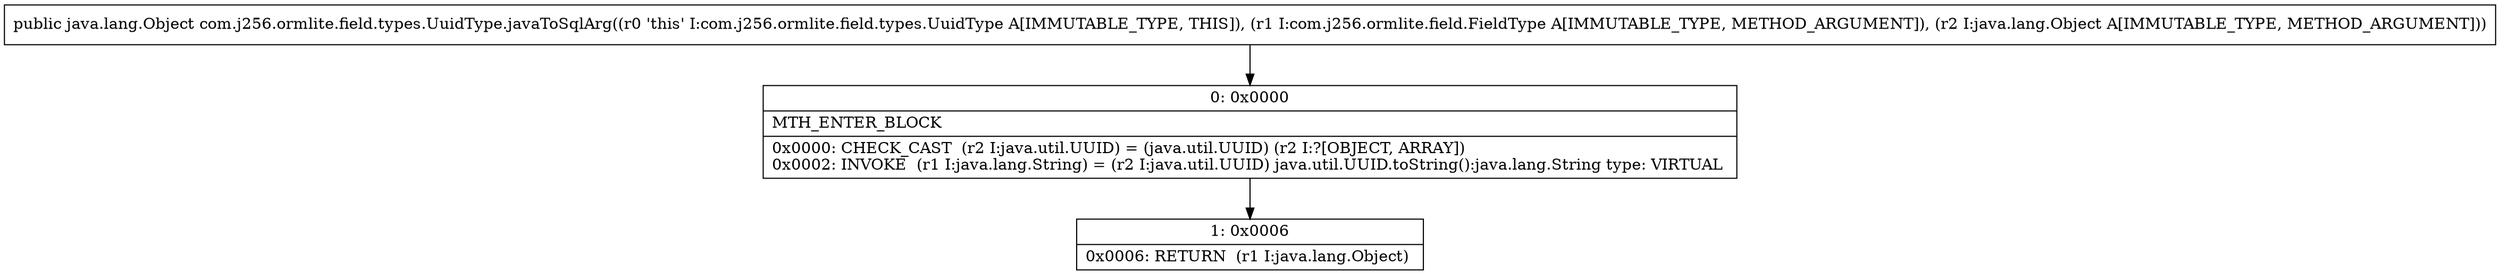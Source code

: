 digraph "CFG forcom.j256.ormlite.field.types.UuidType.javaToSqlArg(Lcom\/j256\/ormlite\/field\/FieldType;Ljava\/lang\/Object;)Ljava\/lang\/Object;" {
Node_0 [shape=record,label="{0\:\ 0x0000|MTH_ENTER_BLOCK\l|0x0000: CHECK_CAST  (r2 I:java.util.UUID) = (java.util.UUID) (r2 I:?[OBJECT, ARRAY]) \l0x0002: INVOKE  (r1 I:java.lang.String) = (r2 I:java.util.UUID) java.util.UUID.toString():java.lang.String type: VIRTUAL \l}"];
Node_1 [shape=record,label="{1\:\ 0x0006|0x0006: RETURN  (r1 I:java.lang.Object) \l}"];
MethodNode[shape=record,label="{public java.lang.Object com.j256.ormlite.field.types.UuidType.javaToSqlArg((r0 'this' I:com.j256.ormlite.field.types.UuidType A[IMMUTABLE_TYPE, THIS]), (r1 I:com.j256.ormlite.field.FieldType A[IMMUTABLE_TYPE, METHOD_ARGUMENT]), (r2 I:java.lang.Object A[IMMUTABLE_TYPE, METHOD_ARGUMENT])) }"];
MethodNode -> Node_0;
Node_0 -> Node_1;
}

